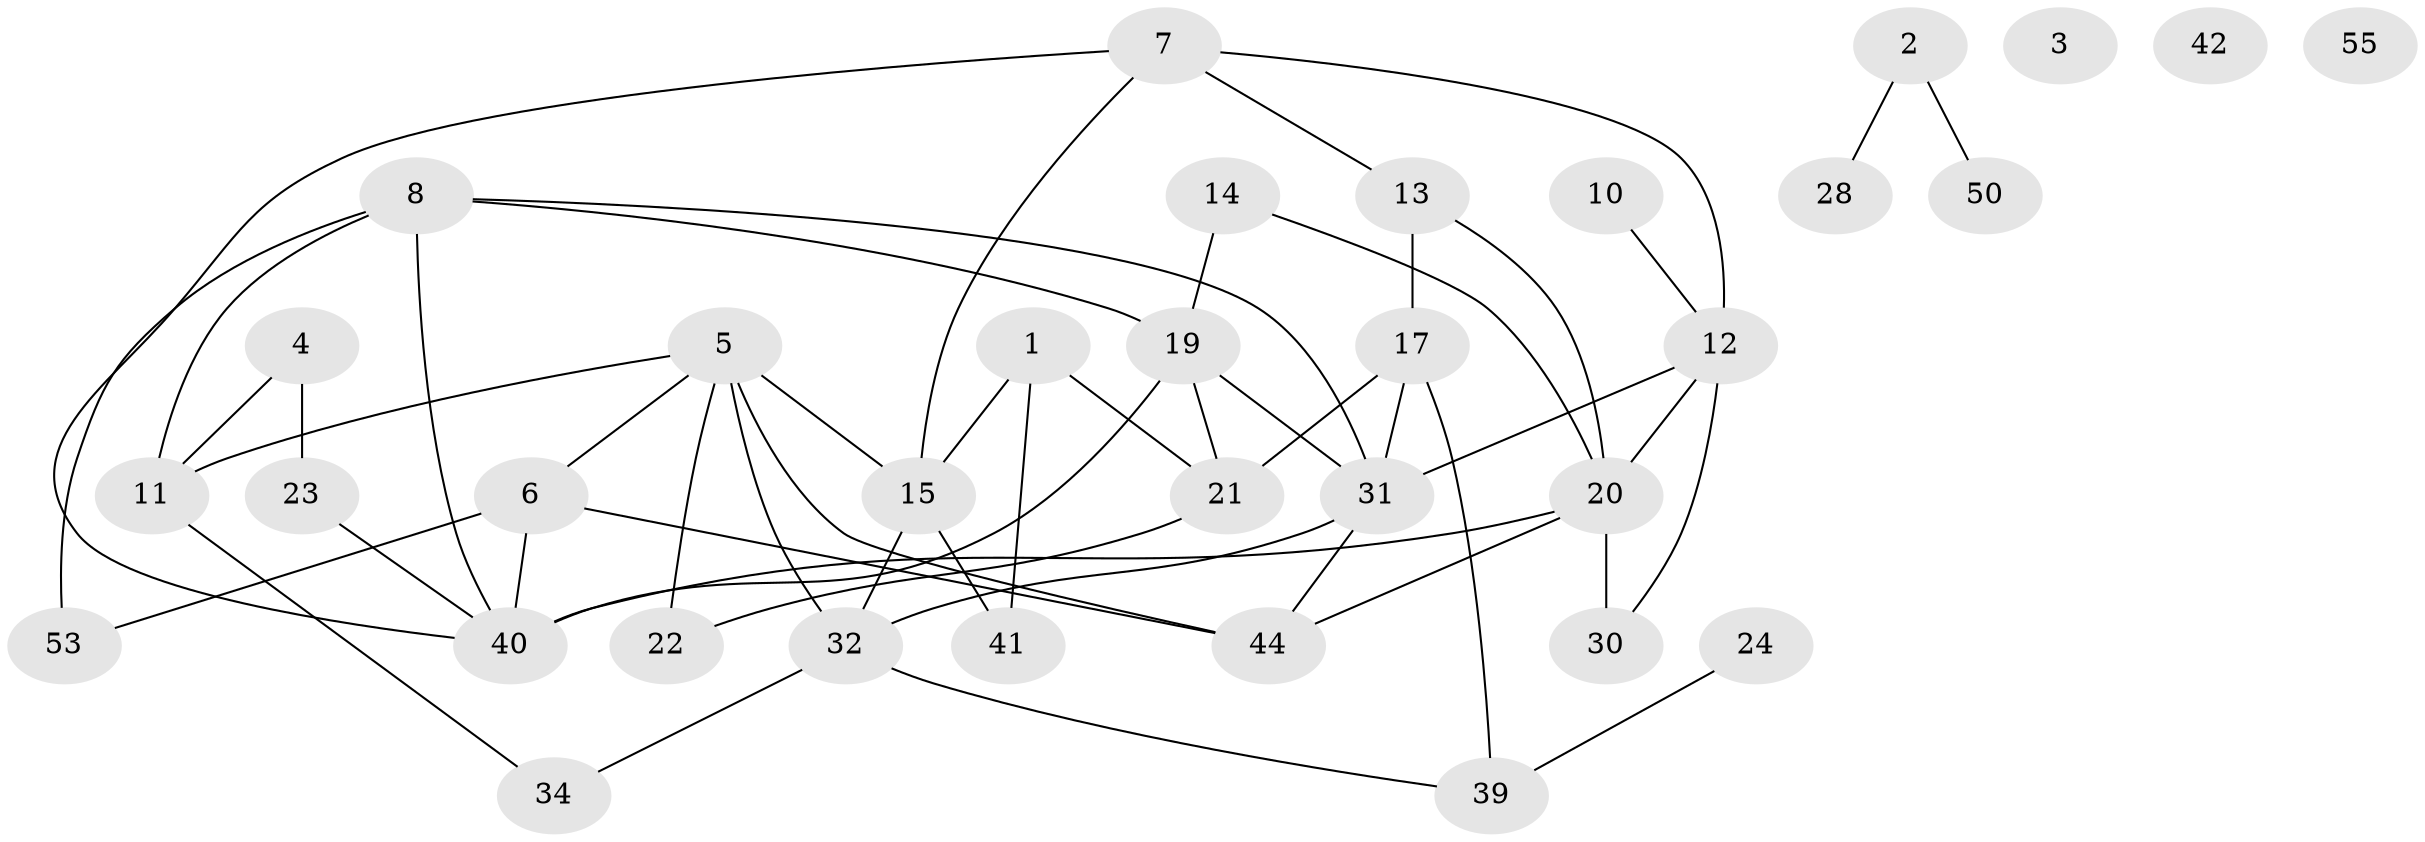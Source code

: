 // original degree distribution, {1: 0.14285714285714285, 2: 0.30357142857142855, 0: 0.05357142857142857, 3: 0.23214285714285715, 7: 0.017857142857142856, 6: 0.017857142857142856, 4: 0.125, 5: 0.10714285714285714}
// Generated by graph-tools (version 1.1) at 2025/41/03/06/25 10:41:22]
// undirected, 34 vertices, 52 edges
graph export_dot {
graph [start="1"]
  node [color=gray90,style=filled];
  1 [super="+35"];
  2 [super="+16"];
  3;
  4 [super="+9"];
  5 [super="+25"];
  6 [super="+48"];
  7 [super="+37"];
  8 [super="+36"];
  10;
  11;
  12 [super="+18"];
  13;
  14;
  15 [super="+38"];
  17 [super="+54"];
  19 [super="+43"];
  20 [super="+27"];
  21 [super="+26"];
  22;
  23 [super="+49"];
  24;
  28 [super="+29"];
  30;
  31 [super="+33"];
  32 [super="+45"];
  34 [super="+47"];
  39 [super="+51"];
  40 [super="+52"];
  41 [super="+46"];
  42;
  44 [super="+56"];
  50;
  53;
  55;
  1 -- 41;
  1 -- 21;
  1 -- 15;
  2 -- 28;
  2 -- 50;
  4 -- 11;
  4 -- 23 [weight=2];
  5 -- 6;
  5 -- 11;
  5 -- 15;
  5 -- 32 [weight=2];
  5 -- 44;
  5 -- 22;
  6 -- 53;
  6 -- 40;
  6 -- 44;
  7 -- 40;
  7 -- 12;
  7 -- 13;
  7 -- 15;
  8 -- 11;
  8 -- 31;
  8 -- 53;
  8 -- 40;
  8 -- 19;
  10 -- 12;
  11 -- 34;
  12 -- 31;
  12 -- 20;
  12 -- 30;
  13 -- 17;
  13 -- 20;
  14 -- 20;
  14 -- 19;
  15 -- 32;
  15 -- 41;
  17 -- 31;
  17 -- 39;
  17 -- 21;
  19 -- 21;
  19 -- 40;
  19 -- 31;
  20 -- 30;
  20 -- 44;
  20 -- 40;
  21 -- 22;
  23 -- 40;
  24 -- 39;
  31 -- 32;
  31 -- 44;
  32 -- 39;
  32 -- 34;
}
